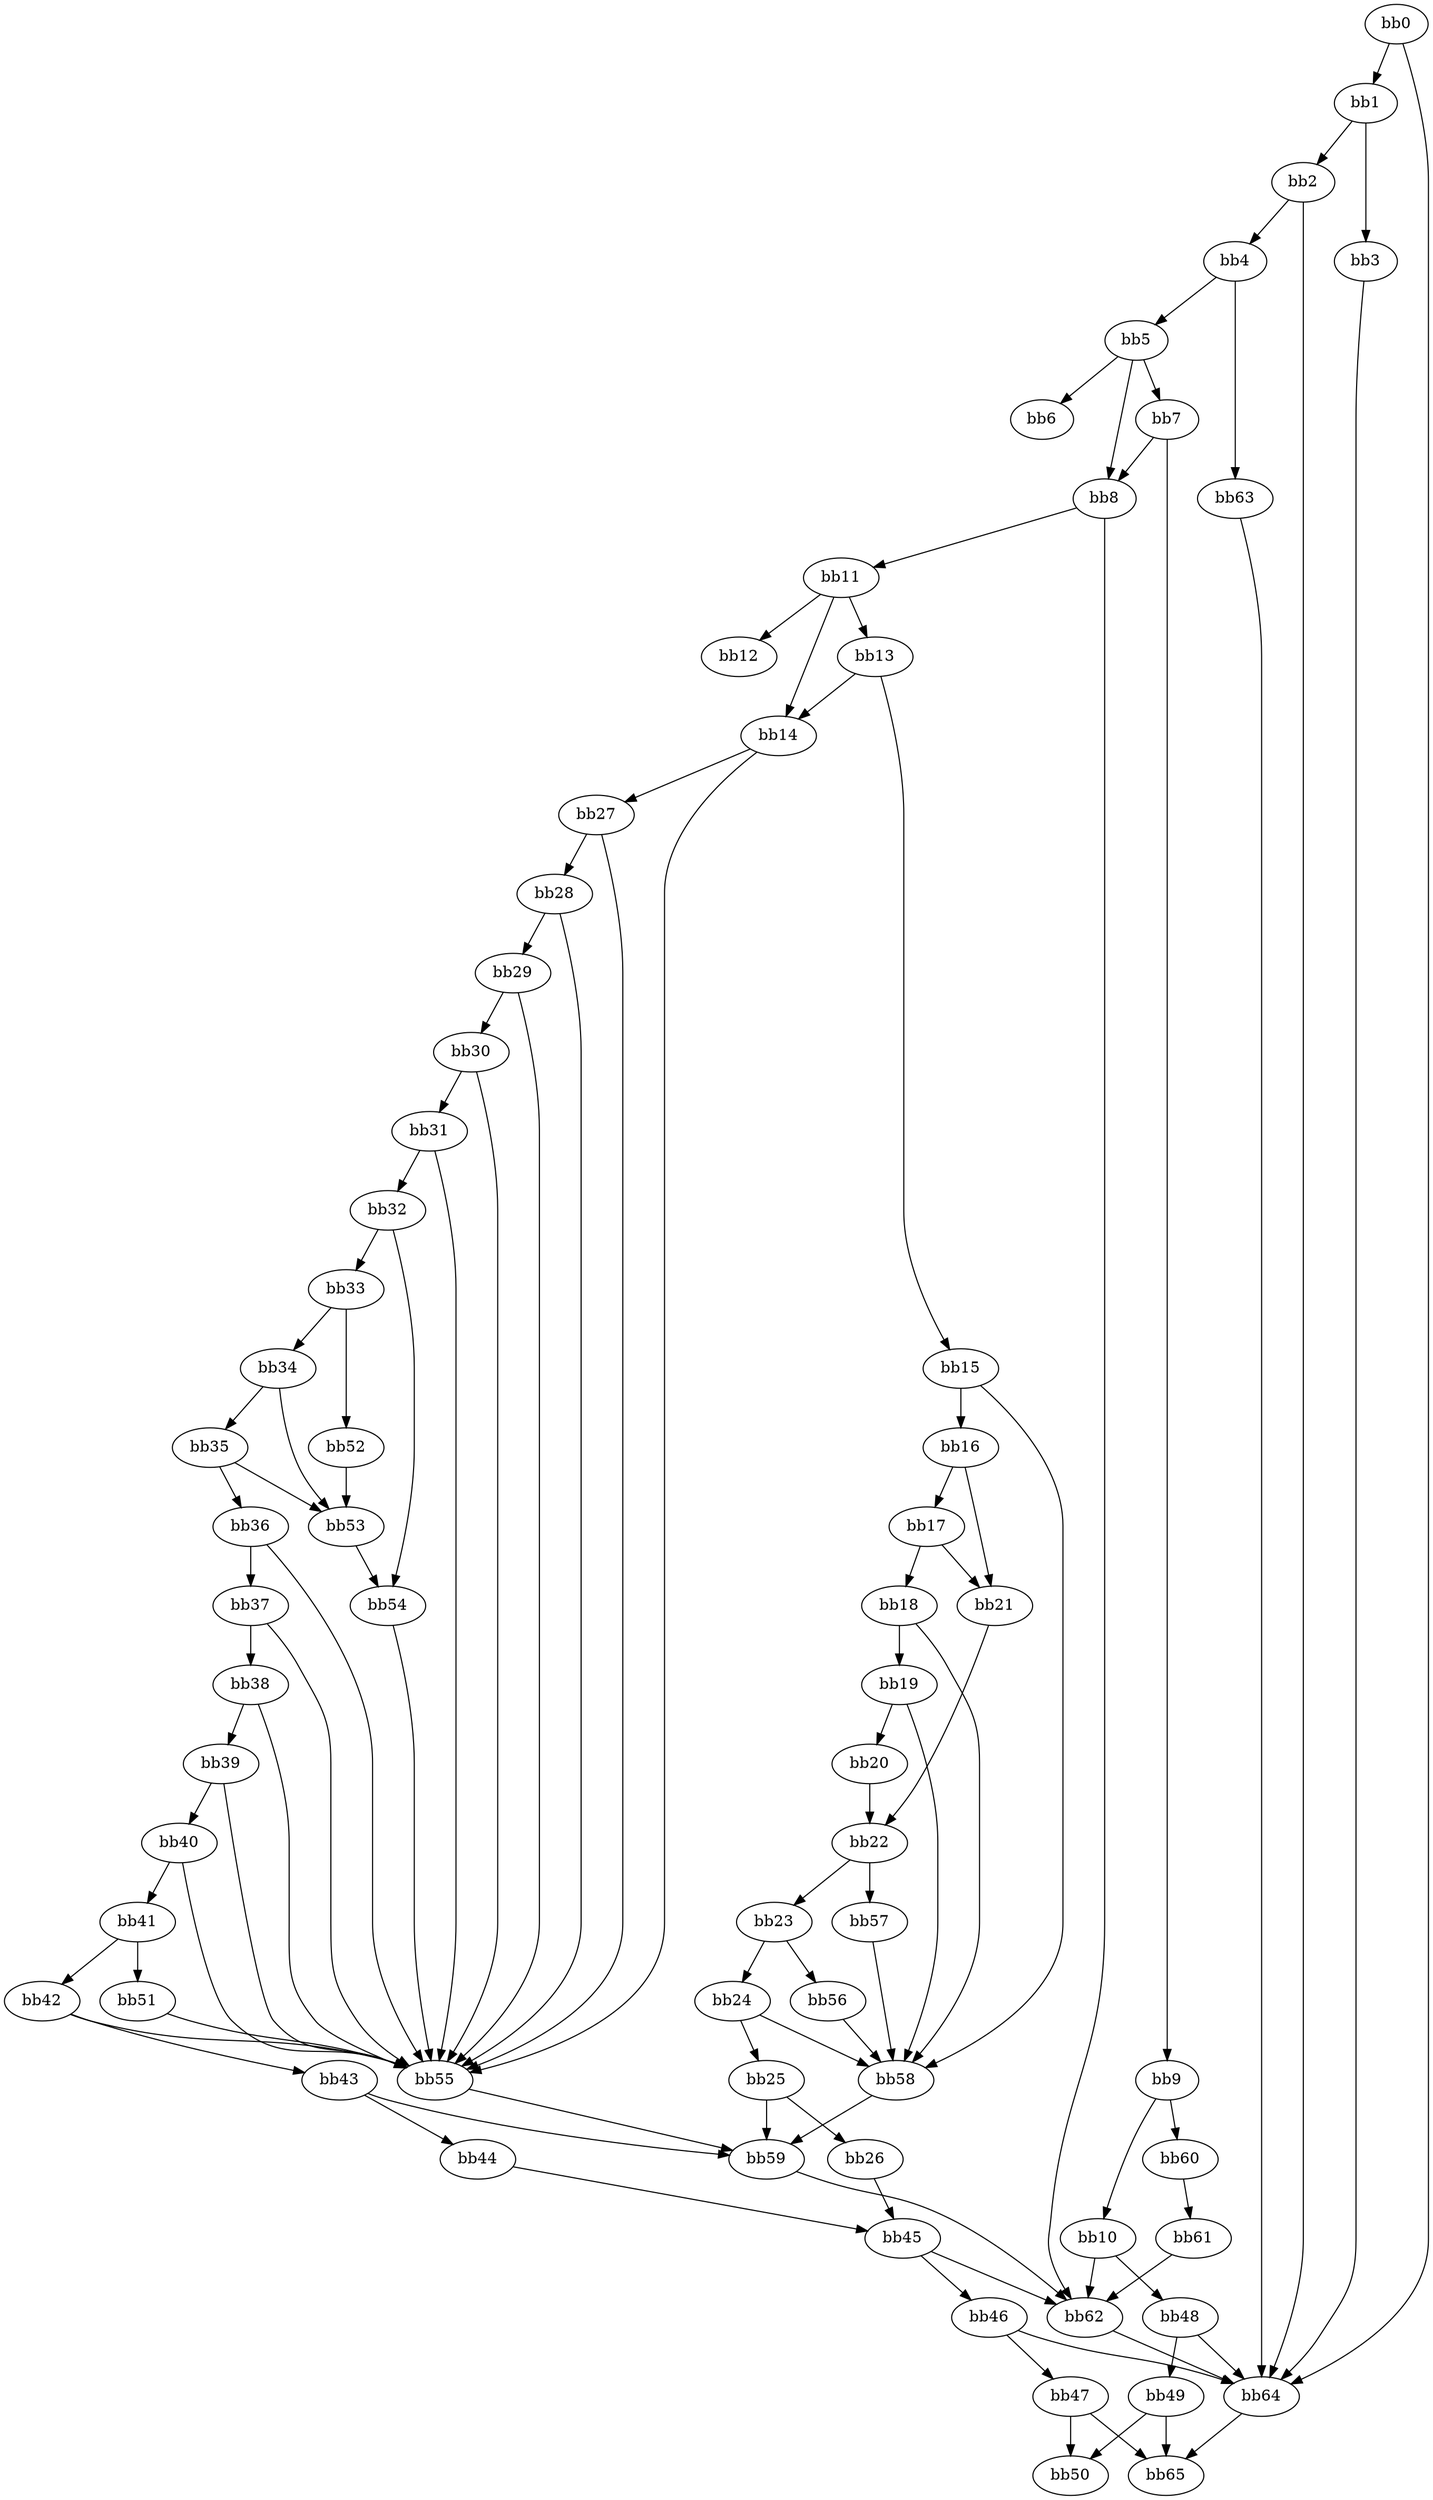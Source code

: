 digraph {
    0 [ label = "bb0\l" ]
    1 [ label = "bb1\l" ]
    2 [ label = "bb2\l" ]
    3 [ label = "bb3\l" ]
    4 [ label = "bb4\l" ]
    5 [ label = "bb5\l" ]
    6 [ label = "bb6\l" ]
    7 [ label = "bb7\l" ]
    8 [ label = "bb8\l" ]
    9 [ label = "bb9\l" ]
    10 [ label = "bb10\l" ]
    11 [ label = "bb11\l" ]
    12 [ label = "bb12\l" ]
    13 [ label = "bb13\l" ]
    14 [ label = "bb14\l" ]
    15 [ label = "bb15\l" ]
    16 [ label = "bb16\l" ]
    17 [ label = "bb17\l" ]
    18 [ label = "bb18\l" ]
    19 [ label = "bb19\l" ]
    20 [ label = "bb20\l" ]
    21 [ label = "bb21\l" ]
    22 [ label = "bb22\l" ]
    23 [ label = "bb23\l" ]
    24 [ label = "bb24\l" ]
    25 [ label = "bb25\l" ]
    26 [ label = "bb26\l" ]
    27 [ label = "bb27\l" ]
    28 [ label = "bb28\l" ]
    29 [ label = "bb29\l" ]
    30 [ label = "bb30\l" ]
    31 [ label = "bb31\l" ]
    32 [ label = "bb32\l" ]
    33 [ label = "bb33\l" ]
    34 [ label = "bb34\l" ]
    35 [ label = "bb35\l" ]
    36 [ label = "bb36\l" ]
    37 [ label = "bb37\l" ]
    38 [ label = "bb38\l" ]
    39 [ label = "bb39\l" ]
    40 [ label = "bb40\l" ]
    41 [ label = "bb41\l" ]
    42 [ label = "bb42\l" ]
    43 [ label = "bb43\l" ]
    44 [ label = "bb44\l" ]
    45 [ label = "bb45\l" ]
    46 [ label = "bb46\l" ]
    47 [ label = "bb47\l" ]
    48 [ label = "bb48\l" ]
    49 [ label = "bb49\l" ]
    50 [ label = "bb50\l" ]
    51 [ label = "bb51\l" ]
    52 [ label = "bb52\l" ]
    53 [ label = "bb53\l" ]
    54 [ label = "bb54\l" ]
    55 [ label = "bb55\l" ]
    56 [ label = "bb56\l" ]
    57 [ label = "bb57\l" ]
    58 [ label = "bb58\l" ]
    59 [ label = "bb59\l" ]
    60 [ label = "bb60\l" ]
    61 [ label = "bb61\l" ]
    62 [ label = "bb62\l" ]
    63 [ label = "bb63\l" ]
    64 [ label = "bb64\l" ]
    65 [ label = "bb65\l" ]
    0 -> 1 [ ]
    0 -> 64 [ ]
    1 -> 2 [ ]
    1 -> 3 [ ]
    2 -> 4 [ ]
    2 -> 64 [ ]
    3 -> 64 [ ]
    4 -> 5 [ ]
    4 -> 63 [ ]
    5 -> 6 [ ]
    5 -> 7 [ ]
    5 -> 8 [ ]
    7 -> 8 [ ]
    7 -> 9 [ ]
    8 -> 11 [ ]
    8 -> 62 [ ]
    9 -> 10 [ ]
    9 -> 60 [ ]
    10 -> 48 [ ]
    10 -> 62 [ ]
    11 -> 12 [ ]
    11 -> 13 [ ]
    11 -> 14 [ ]
    13 -> 14 [ ]
    13 -> 15 [ ]
    14 -> 27 [ ]
    14 -> 55 [ ]
    15 -> 16 [ ]
    15 -> 58 [ ]
    16 -> 17 [ ]
    16 -> 21 [ ]
    17 -> 18 [ ]
    17 -> 21 [ ]
    18 -> 19 [ ]
    18 -> 58 [ ]
    19 -> 20 [ ]
    19 -> 58 [ ]
    20 -> 22 [ ]
    21 -> 22 [ ]
    22 -> 23 [ ]
    22 -> 57 [ ]
    23 -> 24 [ ]
    23 -> 56 [ ]
    24 -> 25 [ ]
    24 -> 58 [ ]
    25 -> 26 [ ]
    25 -> 59 [ ]
    26 -> 45 [ ]
    27 -> 28 [ ]
    27 -> 55 [ ]
    28 -> 29 [ ]
    28 -> 55 [ ]
    29 -> 30 [ ]
    29 -> 55 [ ]
    30 -> 31 [ ]
    30 -> 55 [ ]
    31 -> 32 [ ]
    31 -> 55 [ ]
    32 -> 33 [ ]
    32 -> 54 [ ]
    33 -> 34 [ ]
    33 -> 52 [ ]
    34 -> 35 [ ]
    34 -> 53 [ ]
    35 -> 36 [ ]
    35 -> 53 [ ]
    36 -> 37 [ ]
    36 -> 55 [ ]
    37 -> 38 [ ]
    37 -> 55 [ ]
    38 -> 39 [ ]
    38 -> 55 [ ]
    39 -> 40 [ ]
    39 -> 55 [ ]
    40 -> 41 [ ]
    40 -> 55 [ ]
    41 -> 42 [ ]
    41 -> 51 [ ]
    42 -> 43 [ ]
    42 -> 55 [ ]
    43 -> 44 [ ]
    43 -> 59 [ ]
    44 -> 45 [ ]
    45 -> 46 [ ]
    45 -> 62 [ ]
    46 -> 47 [ ]
    46 -> 64 [ ]
    47 -> 50 [ ]
    47 -> 65 [ ]
    48 -> 49 [ ]
    48 -> 64 [ ]
    49 -> 50 [ ]
    49 -> 65 [ ]
    51 -> 55 [ ]
    52 -> 53 [ ]
    53 -> 54 [ ]
    54 -> 55 [ ]
    55 -> 59 [ ]
    56 -> 58 [ ]
    57 -> 58 [ ]
    58 -> 59 [ ]
    59 -> 62 [ ]
    60 -> 61 [ ]
    61 -> 62 [ ]
    62 -> 64 [ ]
    63 -> 64 [ ]
    64 -> 65 [ ]
}

